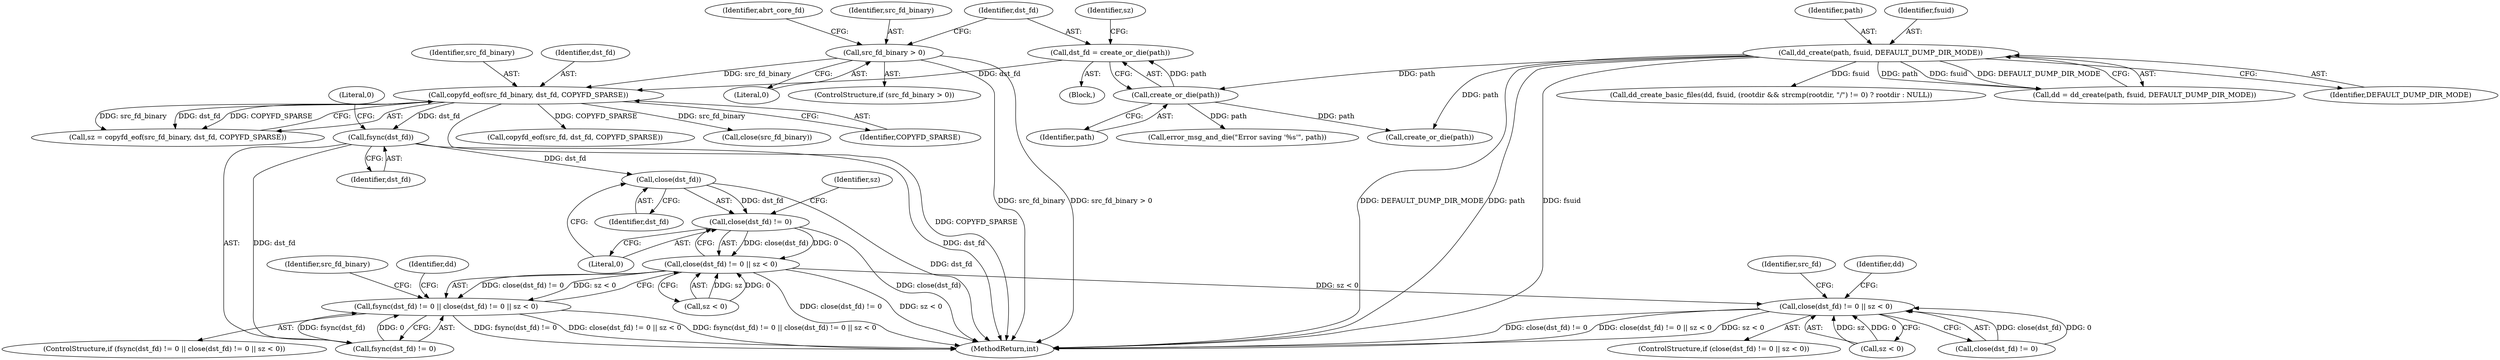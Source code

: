 digraph "0_abrt_17cb66b13997b0159b4253b3f5722db79f476d68@API" {
"1000884" [label="(Call,close(dst_fd))"];
"1000879" [label="(Call,fsync(dst_fd))"];
"1000872" [label="(Call,copyfd_eof(src_fd_binary, dst_fd, COPYFD_SPARSE))"];
"1000860" [label="(Call,src_fd_binary > 0)"];
"1000865" [label="(Call,dst_fd = create_or_die(path))"];
"1000867" [label="(Call,create_or_die(path))"];
"1000618" [label="(Call,dd_create(path, fsuid, DEFAULT_DUMP_DIR_MODE))"];
"1000883" [label="(Call,close(dst_fd) != 0)"];
"1000882" [label="(Call,close(dst_fd) != 0 || sz < 0)"];
"1000877" [label="(Call,fsync(dst_fd) != 0 || close(dst_fd) != 0 || sz < 0)"];
"1001029" [label="(Call,close(dst_fd) != 0 || sz < 0)"];
"1000868" [label="(Identifier,path)"];
"1001029" [label="(Call,close(dst_fd) != 0 || sz < 0)"];
"1001030" [label="(Call,close(dst_fd) != 0)"];
"1000900" [label="(Identifier,abrt_core_fd)"];
"1000887" [label="(Call,sz < 0)"];
"1001028" [label="(ControlStructure,if (close(dst_fd) != 0 || sz < 0))"];
"1001039" [label="(Identifier,dd)"];
"1001180" [label="(MethodReturn,int)"];
"1000859" [label="(ControlStructure,if (src_fd_binary > 0))"];
"1001024" [label="(Call,copyfd_eof(src_fd, dst_fd, COPYFD_SPARSE))"];
"1000893" [label="(Call,error_msg_and_die(\"Error saving '%s'\", path))"];
"1000888" [label="(Identifier,sz)"];
"1000620" [label="(Identifier,fsuid)"];
"1000630" [label="(Call,dd_create_basic_files(dd, fsuid, (rootdir && strcmp(rootdir, \"/\") != 0) ? rootdir : NULL))"];
"1000616" [label="(Call,dd = dd_create(path, fsuid, DEFAULT_DUMP_DIR_MODE))"];
"1000883" [label="(Call,close(dst_fd) != 0)"];
"1000877" [label="(Call,fsync(dst_fd) != 0 || close(dst_fd) != 0 || sz < 0)"];
"1000873" [label="(Identifier,src_fd_binary)"];
"1000884" [label="(Call,close(dst_fd))"];
"1000896" [label="(Call,close(src_fd_binary))"];
"1000886" [label="(Literal,0)"];
"1000874" [label="(Identifier,dst_fd)"];
"1000865" [label="(Call,dst_fd = create_or_die(path))"];
"1000880" [label="(Identifier,dst_fd)"];
"1000876" [label="(ControlStructure,if (fsync(dst_fd) != 0 || close(dst_fd) != 0 || sz < 0))"];
"1000621" [label="(Identifier,DEFAULT_DUMP_DIR_MODE)"];
"1000878" [label="(Call,fsync(dst_fd) != 0)"];
"1001034" [label="(Call,sz < 0)"];
"1000618" [label="(Call,dd_create(path, fsuid, DEFAULT_DUMP_DIR_MODE))"];
"1000619" [label="(Identifier,path)"];
"1000872" [label="(Call,copyfd_eof(src_fd_binary, dst_fd, COPYFD_SPARSE))"];
"1000863" [label="(Block,)"];
"1000897" [label="(Identifier,src_fd_binary)"];
"1000866" [label="(Identifier,dst_fd)"];
"1000862" [label="(Literal,0)"];
"1001044" [label="(Identifier,src_fd)"];
"1000867" [label="(Call,create_or_die(path))"];
"1000885" [label="(Identifier,dst_fd)"];
"1000881" [label="(Literal,0)"];
"1000875" [label="(Identifier,COPYFD_SPARSE)"];
"1000861" [label="(Identifier,src_fd_binary)"];
"1000871" [label="(Identifier,sz)"];
"1000892" [label="(Identifier,dd)"];
"1000879" [label="(Call,fsync(dst_fd))"];
"1000870" [label="(Call,sz = copyfd_eof(src_fd_binary, dst_fd, COPYFD_SPARSE))"];
"1000860" [label="(Call,src_fd_binary > 0)"];
"1000901" [label="(Call,create_or_die(path))"];
"1000882" [label="(Call,close(dst_fd) != 0 || sz < 0)"];
"1000884" -> "1000883"  [label="AST: "];
"1000884" -> "1000885"  [label="CFG: "];
"1000885" -> "1000884"  [label="AST: "];
"1000886" -> "1000884"  [label="CFG: "];
"1000884" -> "1001180"  [label="DDG: dst_fd"];
"1000884" -> "1000883"  [label="DDG: dst_fd"];
"1000879" -> "1000884"  [label="DDG: dst_fd"];
"1000879" -> "1000878"  [label="AST: "];
"1000879" -> "1000880"  [label="CFG: "];
"1000880" -> "1000879"  [label="AST: "];
"1000881" -> "1000879"  [label="CFG: "];
"1000879" -> "1001180"  [label="DDG: dst_fd"];
"1000879" -> "1000878"  [label="DDG: dst_fd"];
"1000872" -> "1000879"  [label="DDG: dst_fd"];
"1000872" -> "1000870"  [label="AST: "];
"1000872" -> "1000875"  [label="CFG: "];
"1000873" -> "1000872"  [label="AST: "];
"1000874" -> "1000872"  [label="AST: "];
"1000875" -> "1000872"  [label="AST: "];
"1000870" -> "1000872"  [label="CFG: "];
"1000872" -> "1001180"  [label="DDG: COPYFD_SPARSE"];
"1000872" -> "1000870"  [label="DDG: src_fd_binary"];
"1000872" -> "1000870"  [label="DDG: dst_fd"];
"1000872" -> "1000870"  [label="DDG: COPYFD_SPARSE"];
"1000860" -> "1000872"  [label="DDG: src_fd_binary"];
"1000865" -> "1000872"  [label="DDG: dst_fd"];
"1000872" -> "1000896"  [label="DDG: src_fd_binary"];
"1000872" -> "1001024"  [label="DDG: COPYFD_SPARSE"];
"1000860" -> "1000859"  [label="AST: "];
"1000860" -> "1000862"  [label="CFG: "];
"1000861" -> "1000860"  [label="AST: "];
"1000862" -> "1000860"  [label="AST: "];
"1000866" -> "1000860"  [label="CFG: "];
"1000900" -> "1000860"  [label="CFG: "];
"1000860" -> "1001180"  [label="DDG: src_fd_binary > 0"];
"1000860" -> "1001180"  [label="DDG: src_fd_binary"];
"1000865" -> "1000863"  [label="AST: "];
"1000865" -> "1000867"  [label="CFG: "];
"1000866" -> "1000865"  [label="AST: "];
"1000867" -> "1000865"  [label="AST: "];
"1000871" -> "1000865"  [label="CFG: "];
"1000867" -> "1000865"  [label="DDG: path"];
"1000867" -> "1000868"  [label="CFG: "];
"1000868" -> "1000867"  [label="AST: "];
"1000618" -> "1000867"  [label="DDG: path"];
"1000867" -> "1000893"  [label="DDG: path"];
"1000867" -> "1000901"  [label="DDG: path"];
"1000618" -> "1000616"  [label="AST: "];
"1000618" -> "1000621"  [label="CFG: "];
"1000619" -> "1000618"  [label="AST: "];
"1000620" -> "1000618"  [label="AST: "];
"1000621" -> "1000618"  [label="AST: "];
"1000616" -> "1000618"  [label="CFG: "];
"1000618" -> "1001180"  [label="DDG: DEFAULT_DUMP_DIR_MODE"];
"1000618" -> "1001180"  [label="DDG: path"];
"1000618" -> "1001180"  [label="DDG: fsuid"];
"1000618" -> "1000616"  [label="DDG: path"];
"1000618" -> "1000616"  [label="DDG: fsuid"];
"1000618" -> "1000616"  [label="DDG: DEFAULT_DUMP_DIR_MODE"];
"1000618" -> "1000630"  [label="DDG: fsuid"];
"1000618" -> "1000901"  [label="DDG: path"];
"1000883" -> "1000882"  [label="AST: "];
"1000883" -> "1000886"  [label="CFG: "];
"1000886" -> "1000883"  [label="AST: "];
"1000888" -> "1000883"  [label="CFG: "];
"1000882" -> "1000883"  [label="CFG: "];
"1000883" -> "1001180"  [label="DDG: close(dst_fd)"];
"1000883" -> "1000882"  [label="DDG: close(dst_fd)"];
"1000883" -> "1000882"  [label="DDG: 0"];
"1000882" -> "1000877"  [label="AST: "];
"1000882" -> "1000887"  [label="CFG: "];
"1000887" -> "1000882"  [label="AST: "];
"1000877" -> "1000882"  [label="CFG: "];
"1000882" -> "1001180"  [label="DDG: close(dst_fd) != 0"];
"1000882" -> "1001180"  [label="DDG: sz < 0"];
"1000882" -> "1000877"  [label="DDG: close(dst_fd) != 0"];
"1000882" -> "1000877"  [label="DDG: sz < 0"];
"1000887" -> "1000882"  [label="DDG: sz"];
"1000887" -> "1000882"  [label="DDG: 0"];
"1000882" -> "1001029"  [label="DDG: sz < 0"];
"1000877" -> "1000876"  [label="AST: "];
"1000877" -> "1000878"  [label="CFG: "];
"1000878" -> "1000877"  [label="AST: "];
"1000892" -> "1000877"  [label="CFG: "];
"1000897" -> "1000877"  [label="CFG: "];
"1000877" -> "1001180"  [label="DDG: fsync(dst_fd) != 0"];
"1000877" -> "1001180"  [label="DDG: close(dst_fd) != 0 || sz < 0"];
"1000877" -> "1001180"  [label="DDG: fsync(dst_fd) != 0 || close(dst_fd) != 0 || sz < 0"];
"1000878" -> "1000877"  [label="DDG: fsync(dst_fd)"];
"1000878" -> "1000877"  [label="DDG: 0"];
"1001029" -> "1001028"  [label="AST: "];
"1001029" -> "1001030"  [label="CFG: "];
"1001029" -> "1001034"  [label="CFG: "];
"1001030" -> "1001029"  [label="AST: "];
"1001034" -> "1001029"  [label="AST: "];
"1001039" -> "1001029"  [label="CFG: "];
"1001044" -> "1001029"  [label="CFG: "];
"1001029" -> "1001180"  [label="DDG: close(dst_fd) != 0"];
"1001029" -> "1001180"  [label="DDG: close(dst_fd) != 0 || sz < 0"];
"1001029" -> "1001180"  [label="DDG: sz < 0"];
"1001030" -> "1001029"  [label="DDG: close(dst_fd)"];
"1001030" -> "1001029"  [label="DDG: 0"];
"1001034" -> "1001029"  [label="DDG: sz"];
"1001034" -> "1001029"  [label="DDG: 0"];
}
